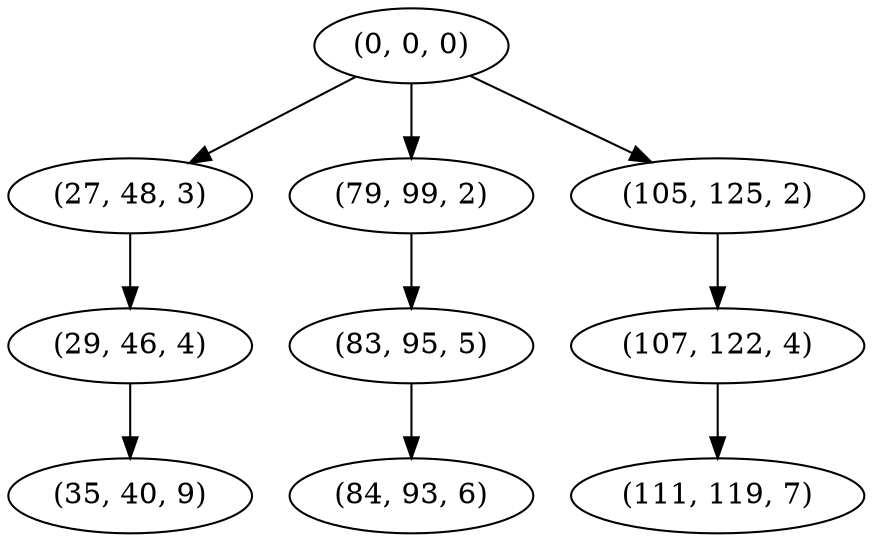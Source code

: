 digraph tree {
    "(0, 0, 0)";
    "(27, 48, 3)";
    "(29, 46, 4)";
    "(35, 40, 9)";
    "(79, 99, 2)";
    "(83, 95, 5)";
    "(84, 93, 6)";
    "(105, 125, 2)";
    "(107, 122, 4)";
    "(111, 119, 7)";
    "(0, 0, 0)" -> "(27, 48, 3)";
    "(0, 0, 0)" -> "(79, 99, 2)";
    "(0, 0, 0)" -> "(105, 125, 2)";
    "(27, 48, 3)" -> "(29, 46, 4)";
    "(29, 46, 4)" -> "(35, 40, 9)";
    "(79, 99, 2)" -> "(83, 95, 5)";
    "(83, 95, 5)" -> "(84, 93, 6)";
    "(105, 125, 2)" -> "(107, 122, 4)";
    "(107, 122, 4)" -> "(111, 119, 7)";
}
